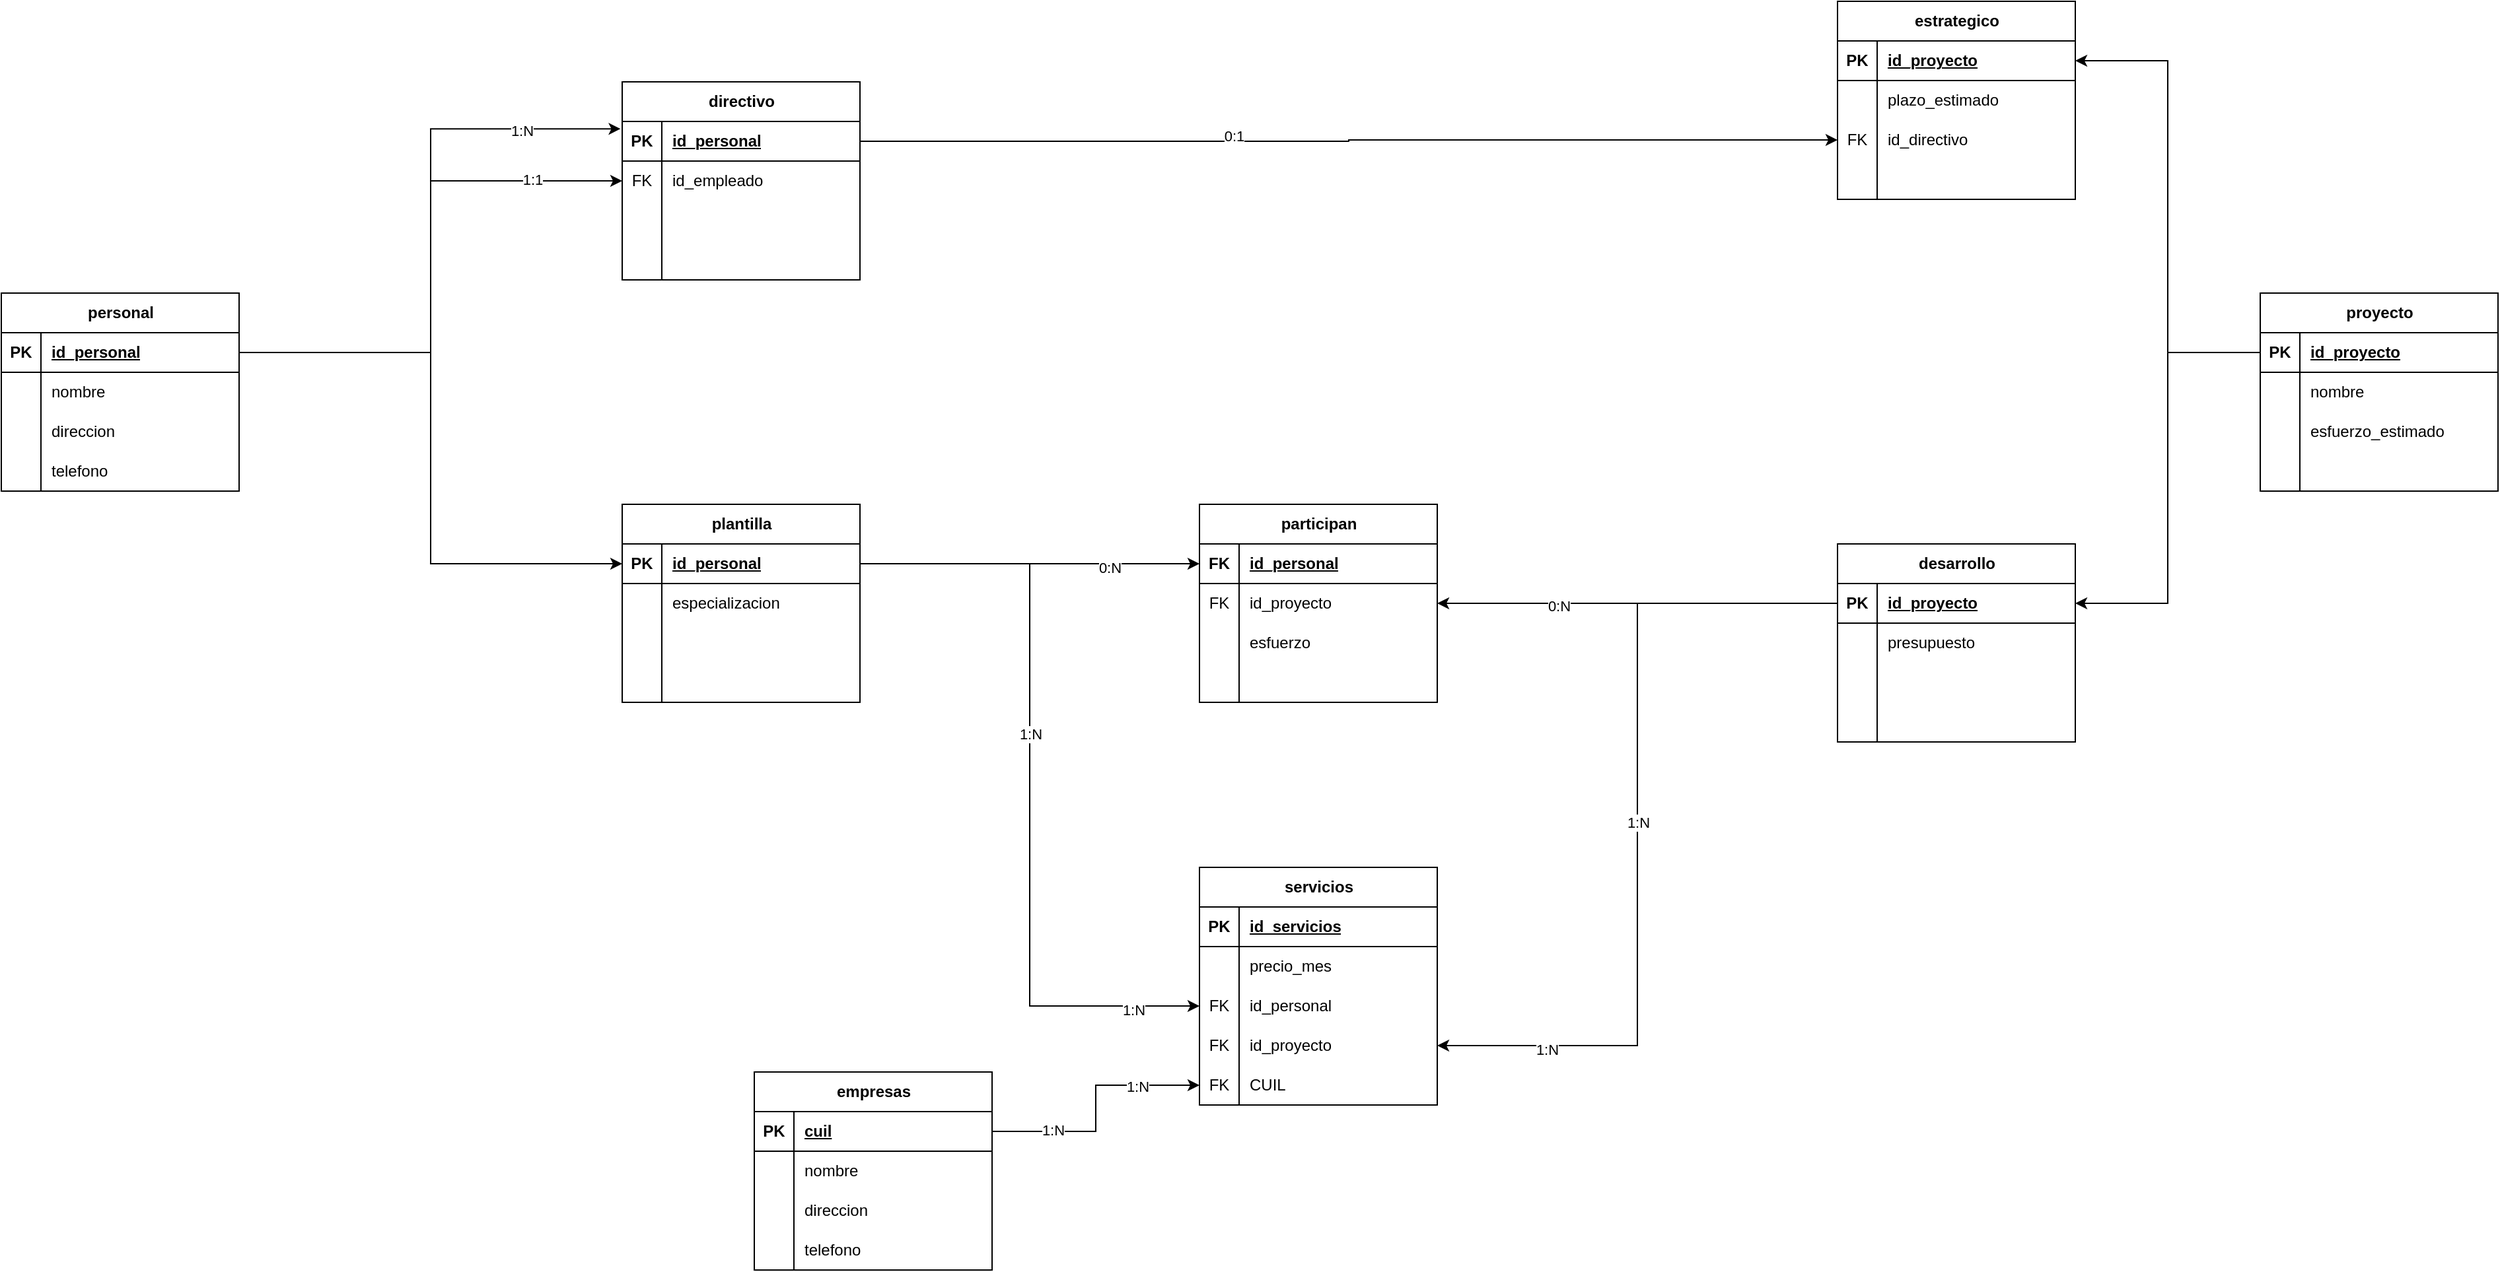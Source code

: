 <mxfile version="28.0.3">
  <diagram name="Página-1" id="dnLu_Z3340u0upnJNtx3">
    <mxGraphModel dx="2180" dy="1183" grid="1" gridSize="10" guides="1" tooltips="1" connect="1" arrows="1" fold="1" page="1" pageScale="1" pageWidth="827" pageHeight="1169" math="0" shadow="0">
      <root>
        <mxCell id="0" />
        <mxCell id="1" parent="0" />
        <mxCell id="lnX0swjhNbPj1moEzFna-1" value="personal" style="shape=table;startSize=30;container=1;collapsible=1;childLayout=tableLayout;fixedRows=1;rowLines=0;fontStyle=1;align=center;resizeLast=1;html=1;" parent="1" vertex="1">
          <mxGeometry x="70" y="271" width="180" height="150" as="geometry" />
        </mxCell>
        <mxCell id="lnX0swjhNbPj1moEzFna-2" value="" style="shape=tableRow;horizontal=0;startSize=0;swimlaneHead=0;swimlaneBody=0;fillColor=none;collapsible=0;dropTarget=0;points=[[0,0.5],[1,0.5]];portConstraint=eastwest;top=0;left=0;right=0;bottom=1;" parent="lnX0swjhNbPj1moEzFna-1" vertex="1">
          <mxGeometry y="30" width="180" height="30" as="geometry" />
        </mxCell>
        <mxCell id="lnX0swjhNbPj1moEzFna-3" value="PK" style="shape=partialRectangle;connectable=0;fillColor=none;top=0;left=0;bottom=0;right=0;fontStyle=1;overflow=hidden;whiteSpace=wrap;html=1;" parent="lnX0swjhNbPj1moEzFna-2" vertex="1">
          <mxGeometry width="30" height="30" as="geometry">
            <mxRectangle width="30" height="30" as="alternateBounds" />
          </mxGeometry>
        </mxCell>
        <mxCell id="lnX0swjhNbPj1moEzFna-4" value="id_personal" style="shape=partialRectangle;connectable=0;fillColor=none;top=0;left=0;bottom=0;right=0;align=left;spacingLeft=6;fontStyle=5;overflow=hidden;whiteSpace=wrap;html=1;" parent="lnX0swjhNbPj1moEzFna-2" vertex="1">
          <mxGeometry x="30" width="150" height="30" as="geometry">
            <mxRectangle width="150" height="30" as="alternateBounds" />
          </mxGeometry>
        </mxCell>
        <mxCell id="lnX0swjhNbPj1moEzFna-5" value="" style="shape=tableRow;horizontal=0;startSize=0;swimlaneHead=0;swimlaneBody=0;fillColor=none;collapsible=0;dropTarget=0;points=[[0,0.5],[1,0.5]];portConstraint=eastwest;top=0;left=0;right=0;bottom=0;" parent="lnX0swjhNbPj1moEzFna-1" vertex="1">
          <mxGeometry y="60" width="180" height="30" as="geometry" />
        </mxCell>
        <mxCell id="lnX0swjhNbPj1moEzFna-6" value="" style="shape=partialRectangle;connectable=0;fillColor=none;top=0;left=0;bottom=0;right=0;editable=1;overflow=hidden;whiteSpace=wrap;html=1;" parent="lnX0swjhNbPj1moEzFna-5" vertex="1">
          <mxGeometry width="30" height="30" as="geometry">
            <mxRectangle width="30" height="30" as="alternateBounds" />
          </mxGeometry>
        </mxCell>
        <mxCell id="lnX0swjhNbPj1moEzFna-7" value="nombre" style="shape=partialRectangle;connectable=0;fillColor=none;top=0;left=0;bottom=0;right=0;align=left;spacingLeft=6;overflow=hidden;whiteSpace=wrap;html=1;" parent="lnX0swjhNbPj1moEzFna-5" vertex="1">
          <mxGeometry x="30" width="150" height="30" as="geometry">
            <mxRectangle width="150" height="30" as="alternateBounds" />
          </mxGeometry>
        </mxCell>
        <mxCell id="lnX0swjhNbPj1moEzFna-8" value="" style="shape=tableRow;horizontal=0;startSize=0;swimlaneHead=0;swimlaneBody=0;fillColor=none;collapsible=0;dropTarget=0;points=[[0,0.5],[1,0.5]];portConstraint=eastwest;top=0;left=0;right=0;bottom=0;" parent="lnX0swjhNbPj1moEzFna-1" vertex="1">
          <mxGeometry y="90" width="180" height="30" as="geometry" />
        </mxCell>
        <mxCell id="lnX0swjhNbPj1moEzFna-9" value="" style="shape=partialRectangle;connectable=0;fillColor=none;top=0;left=0;bottom=0;right=0;editable=1;overflow=hidden;whiteSpace=wrap;html=1;" parent="lnX0swjhNbPj1moEzFna-8" vertex="1">
          <mxGeometry width="30" height="30" as="geometry">
            <mxRectangle width="30" height="30" as="alternateBounds" />
          </mxGeometry>
        </mxCell>
        <mxCell id="lnX0swjhNbPj1moEzFna-10" value="direccion" style="shape=partialRectangle;connectable=0;fillColor=none;top=0;left=0;bottom=0;right=0;align=left;spacingLeft=6;overflow=hidden;whiteSpace=wrap;html=1;" parent="lnX0swjhNbPj1moEzFna-8" vertex="1">
          <mxGeometry x="30" width="150" height="30" as="geometry">
            <mxRectangle width="150" height="30" as="alternateBounds" />
          </mxGeometry>
        </mxCell>
        <mxCell id="lnX0swjhNbPj1moEzFna-11" value="" style="shape=tableRow;horizontal=0;startSize=0;swimlaneHead=0;swimlaneBody=0;fillColor=none;collapsible=0;dropTarget=0;points=[[0,0.5],[1,0.5]];portConstraint=eastwest;top=0;left=0;right=0;bottom=0;" parent="lnX0swjhNbPj1moEzFna-1" vertex="1">
          <mxGeometry y="120" width="180" height="30" as="geometry" />
        </mxCell>
        <mxCell id="lnX0swjhNbPj1moEzFna-12" value="" style="shape=partialRectangle;connectable=0;fillColor=none;top=0;left=0;bottom=0;right=0;editable=1;overflow=hidden;whiteSpace=wrap;html=1;" parent="lnX0swjhNbPj1moEzFna-11" vertex="1">
          <mxGeometry width="30" height="30" as="geometry">
            <mxRectangle width="30" height="30" as="alternateBounds" />
          </mxGeometry>
        </mxCell>
        <mxCell id="lnX0swjhNbPj1moEzFna-13" value="telefono" style="shape=partialRectangle;connectable=0;fillColor=none;top=0;left=0;bottom=0;right=0;align=left;spacingLeft=6;overflow=hidden;whiteSpace=wrap;html=1;" parent="lnX0swjhNbPj1moEzFna-11" vertex="1">
          <mxGeometry x="30" width="150" height="30" as="geometry">
            <mxRectangle width="150" height="30" as="alternateBounds" />
          </mxGeometry>
        </mxCell>
        <mxCell id="lnX0swjhNbPj1moEzFna-14" value="directivo" style="shape=table;startSize=30;container=1;collapsible=1;childLayout=tableLayout;fixedRows=1;rowLines=0;fontStyle=1;align=center;resizeLast=1;html=1;" parent="1" vertex="1">
          <mxGeometry x="540" y="111" width="180" height="150" as="geometry" />
        </mxCell>
        <mxCell id="lnX0swjhNbPj1moEzFna-15" value="" style="shape=tableRow;horizontal=0;startSize=0;swimlaneHead=0;swimlaneBody=0;fillColor=none;collapsible=0;dropTarget=0;points=[[0,0.5],[1,0.5]];portConstraint=eastwest;top=0;left=0;right=0;bottom=1;" parent="lnX0swjhNbPj1moEzFna-14" vertex="1">
          <mxGeometry y="30" width="180" height="30" as="geometry" />
        </mxCell>
        <mxCell id="lnX0swjhNbPj1moEzFna-16" value="PK" style="shape=partialRectangle;connectable=0;fillColor=none;top=0;left=0;bottom=0;right=0;fontStyle=1;overflow=hidden;whiteSpace=wrap;html=1;" parent="lnX0swjhNbPj1moEzFna-15" vertex="1">
          <mxGeometry width="30" height="30" as="geometry">
            <mxRectangle width="30" height="30" as="alternateBounds" />
          </mxGeometry>
        </mxCell>
        <mxCell id="lnX0swjhNbPj1moEzFna-17" value="id_personal" style="shape=partialRectangle;connectable=0;fillColor=none;top=0;left=0;bottom=0;right=0;align=left;spacingLeft=6;fontStyle=5;overflow=hidden;whiteSpace=wrap;html=1;" parent="lnX0swjhNbPj1moEzFna-15" vertex="1">
          <mxGeometry x="30" width="150" height="30" as="geometry">
            <mxRectangle width="150" height="30" as="alternateBounds" />
          </mxGeometry>
        </mxCell>
        <mxCell id="lnX0swjhNbPj1moEzFna-18" value="" style="shape=tableRow;horizontal=0;startSize=0;swimlaneHead=0;swimlaneBody=0;fillColor=none;collapsible=0;dropTarget=0;points=[[0,0.5],[1,0.5]];portConstraint=eastwest;top=0;left=0;right=0;bottom=0;" parent="lnX0swjhNbPj1moEzFna-14" vertex="1">
          <mxGeometry y="60" width="180" height="30" as="geometry" />
        </mxCell>
        <mxCell id="lnX0swjhNbPj1moEzFna-19" value="FK" style="shape=partialRectangle;connectable=0;fillColor=none;top=0;left=0;bottom=0;right=0;editable=1;overflow=hidden;whiteSpace=wrap;html=1;" parent="lnX0swjhNbPj1moEzFna-18" vertex="1">
          <mxGeometry width="30" height="30" as="geometry">
            <mxRectangle width="30" height="30" as="alternateBounds" />
          </mxGeometry>
        </mxCell>
        <mxCell id="lnX0swjhNbPj1moEzFna-20" value="id_empleado" style="shape=partialRectangle;connectable=0;fillColor=none;top=0;left=0;bottom=0;right=0;align=left;spacingLeft=6;overflow=hidden;whiteSpace=wrap;html=1;" parent="lnX0swjhNbPj1moEzFna-18" vertex="1">
          <mxGeometry x="30" width="150" height="30" as="geometry">
            <mxRectangle width="150" height="30" as="alternateBounds" />
          </mxGeometry>
        </mxCell>
        <mxCell id="lnX0swjhNbPj1moEzFna-21" value="" style="shape=tableRow;horizontal=0;startSize=0;swimlaneHead=0;swimlaneBody=0;fillColor=none;collapsible=0;dropTarget=0;points=[[0,0.5],[1,0.5]];portConstraint=eastwest;top=0;left=0;right=0;bottom=0;" parent="lnX0swjhNbPj1moEzFna-14" vertex="1">
          <mxGeometry y="90" width="180" height="30" as="geometry" />
        </mxCell>
        <mxCell id="lnX0swjhNbPj1moEzFna-22" value="" style="shape=partialRectangle;connectable=0;fillColor=none;top=0;left=0;bottom=0;right=0;editable=1;overflow=hidden;whiteSpace=wrap;html=1;" parent="lnX0swjhNbPj1moEzFna-21" vertex="1">
          <mxGeometry width="30" height="30" as="geometry">
            <mxRectangle width="30" height="30" as="alternateBounds" />
          </mxGeometry>
        </mxCell>
        <mxCell id="lnX0swjhNbPj1moEzFna-23" value="" style="shape=partialRectangle;connectable=0;fillColor=none;top=0;left=0;bottom=0;right=0;align=left;spacingLeft=6;overflow=hidden;whiteSpace=wrap;html=1;" parent="lnX0swjhNbPj1moEzFna-21" vertex="1">
          <mxGeometry x="30" width="150" height="30" as="geometry">
            <mxRectangle width="150" height="30" as="alternateBounds" />
          </mxGeometry>
        </mxCell>
        <mxCell id="lnX0swjhNbPj1moEzFna-24" value="" style="shape=tableRow;horizontal=0;startSize=0;swimlaneHead=0;swimlaneBody=0;fillColor=none;collapsible=0;dropTarget=0;points=[[0,0.5],[1,0.5]];portConstraint=eastwest;top=0;left=0;right=0;bottom=0;" parent="lnX0swjhNbPj1moEzFna-14" vertex="1">
          <mxGeometry y="120" width="180" height="30" as="geometry" />
        </mxCell>
        <mxCell id="lnX0swjhNbPj1moEzFna-25" value="" style="shape=partialRectangle;connectable=0;fillColor=none;top=0;left=0;bottom=0;right=0;editable=1;overflow=hidden;whiteSpace=wrap;html=1;" parent="lnX0swjhNbPj1moEzFna-24" vertex="1">
          <mxGeometry width="30" height="30" as="geometry">
            <mxRectangle width="30" height="30" as="alternateBounds" />
          </mxGeometry>
        </mxCell>
        <mxCell id="lnX0swjhNbPj1moEzFna-26" value="" style="shape=partialRectangle;connectable=0;fillColor=none;top=0;left=0;bottom=0;right=0;align=left;spacingLeft=6;overflow=hidden;whiteSpace=wrap;html=1;" parent="lnX0swjhNbPj1moEzFna-24" vertex="1">
          <mxGeometry x="30" width="150" height="30" as="geometry">
            <mxRectangle width="150" height="30" as="alternateBounds" />
          </mxGeometry>
        </mxCell>
        <mxCell id="lnX0swjhNbPj1moEzFna-27" value="plantilla" style="shape=table;startSize=30;container=1;collapsible=1;childLayout=tableLayout;fixedRows=1;rowLines=0;fontStyle=1;align=center;resizeLast=1;html=1;" parent="1" vertex="1">
          <mxGeometry x="540" y="431" width="180" height="150" as="geometry" />
        </mxCell>
        <mxCell id="lnX0swjhNbPj1moEzFna-28" value="" style="shape=tableRow;horizontal=0;startSize=0;swimlaneHead=0;swimlaneBody=0;fillColor=none;collapsible=0;dropTarget=0;points=[[0,0.5],[1,0.5]];portConstraint=eastwest;top=0;left=0;right=0;bottom=1;" parent="lnX0swjhNbPj1moEzFna-27" vertex="1">
          <mxGeometry y="30" width="180" height="30" as="geometry" />
        </mxCell>
        <mxCell id="lnX0swjhNbPj1moEzFna-29" value="PK" style="shape=partialRectangle;connectable=0;fillColor=none;top=0;left=0;bottom=0;right=0;fontStyle=1;overflow=hidden;whiteSpace=wrap;html=1;" parent="lnX0swjhNbPj1moEzFna-28" vertex="1">
          <mxGeometry width="30" height="30" as="geometry">
            <mxRectangle width="30" height="30" as="alternateBounds" />
          </mxGeometry>
        </mxCell>
        <mxCell id="lnX0swjhNbPj1moEzFna-30" value="id_personal" style="shape=partialRectangle;connectable=0;fillColor=none;top=0;left=0;bottom=0;right=0;align=left;spacingLeft=6;fontStyle=5;overflow=hidden;whiteSpace=wrap;html=1;" parent="lnX0swjhNbPj1moEzFna-28" vertex="1">
          <mxGeometry x="30" width="150" height="30" as="geometry">
            <mxRectangle width="150" height="30" as="alternateBounds" />
          </mxGeometry>
        </mxCell>
        <mxCell id="lnX0swjhNbPj1moEzFna-31" value="" style="shape=tableRow;horizontal=0;startSize=0;swimlaneHead=0;swimlaneBody=0;fillColor=none;collapsible=0;dropTarget=0;points=[[0,0.5],[1,0.5]];portConstraint=eastwest;top=0;left=0;right=0;bottom=0;" parent="lnX0swjhNbPj1moEzFna-27" vertex="1">
          <mxGeometry y="60" width="180" height="30" as="geometry" />
        </mxCell>
        <mxCell id="lnX0swjhNbPj1moEzFna-32" value="" style="shape=partialRectangle;connectable=0;fillColor=none;top=0;left=0;bottom=0;right=0;editable=1;overflow=hidden;whiteSpace=wrap;html=1;" parent="lnX0swjhNbPj1moEzFna-31" vertex="1">
          <mxGeometry width="30" height="30" as="geometry">
            <mxRectangle width="30" height="30" as="alternateBounds" />
          </mxGeometry>
        </mxCell>
        <mxCell id="lnX0swjhNbPj1moEzFna-33" value="especializacion" style="shape=partialRectangle;connectable=0;fillColor=none;top=0;left=0;bottom=0;right=0;align=left;spacingLeft=6;overflow=hidden;whiteSpace=wrap;html=1;" parent="lnX0swjhNbPj1moEzFna-31" vertex="1">
          <mxGeometry x="30" width="150" height="30" as="geometry">
            <mxRectangle width="150" height="30" as="alternateBounds" />
          </mxGeometry>
        </mxCell>
        <mxCell id="lnX0swjhNbPj1moEzFna-34" value="" style="shape=tableRow;horizontal=0;startSize=0;swimlaneHead=0;swimlaneBody=0;fillColor=none;collapsible=0;dropTarget=0;points=[[0,0.5],[1,0.5]];portConstraint=eastwest;top=0;left=0;right=0;bottom=0;" parent="lnX0swjhNbPj1moEzFna-27" vertex="1">
          <mxGeometry y="90" width="180" height="30" as="geometry" />
        </mxCell>
        <mxCell id="lnX0swjhNbPj1moEzFna-35" value="" style="shape=partialRectangle;connectable=0;fillColor=none;top=0;left=0;bottom=0;right=0;editable=1;overflow=hidden;whiteSpace=wrap;html=1;" parent="lnX0swjhNbPj1moEzFna-34" vertex="1">
          <mxGeometry width="30" height="30" as="geometry">
            <mxRectangle width="30" height="30" as="alternateBounds" />
          </mxGeometry>
        </mxCell>
        <mxCell id="lnX0swjhNbPj1moEzFna-36" value="" style="shape=partialRectangle;connectable=0;fillColor=none;top=0;left=0;bottom=0;right=0;align=left;spacingLeft=6;overflow=hidden;whiteSpace=wrap;html=1;" parent="lnX0swjhNbPj1moEzFna-34" vertex="1">
          <mxGeometry x="30" width="150" height="30" as="geometry">
            <mxRectangle width="150" height="30" as="alternateBounds" />
          </mxGeometry>
        </mxCell>
        <mxCell id="lnX0swjhNbPj1moEzFna-37" value="" style="shape=tableRow;horizontal=0;startSize=0;swimlaneHead=0;swimlaneBody=0;fillColor=none;collapsible=0;dropTarget=0;points=[[0,0.5],[1,0.5]];portConstraint=eastwest;top=0;left=0;right=0;bottom=0;" parent="lnX0swjhNbPj1moEzFna-27" vertex="1">
          <mxGeometry y="120" width="180" height="30" as="geometry" />
        </mxCell>
        <mxCell id="lnX0swjhNbPj1moEzFna-38" value="" style="shape=partialRectangle;connectable=0;fillColor=none;top=0;left=0;bottom=0;right=0;editable=1;overflow=hidden;whiteSpace=wrap;html=1;" parent="lnX0swjhNbPj1moEzFna-37" vertex="1">
          <mxGeometry width="30" height="30" as="geometry">
            <mxRectangle width="30" height="30" as="alternateBounds" />
          </mxGeometry>
        </mxCell>
        <mxCell id="lnX0swjhNbPj1moEzFna-39" value="" style="shape=partialRectangle;connectable=0;fillColor=none;top=0;left=0;bottom=0;right=0;align=left;spacingLeft=6;overflow=hidden;whiteSpace=wrap;html=1;" parent="lnX0swjhNbPj1moEzFna-37" vertex="1">
          <mxGeometry x="30" width="150" height="30" as="geometry">
            <mxRectangle width="150" height="30" as="alternateBounds" />
          </mxGeometry>
        </mxCell>
        <mxCell id="lnX0swjhNbPj1moEzFna-40" style="edgeStyle=orthogonalEdgeStyle;rounded=0;orthogonalLoop=1;jettySize=auto;html=1;entryX=-0.007;entryY=0.186;entryDx=0;entryDy=0;entryPerimeter=0;" parent="1" source="lnX0swjhNbPj1moEzFna-2" target="lnX0swjhNbPj1moEzFna-15" edge="1">
          <mxGeometry relative="1" as="geometry" />
        </mxCell>
        <mxCell id="lnX0swjhNbPj1moEzFna-41" value="1:N" style="edgeLabel;html=1;align=center;verticalAlign=middle;resizable=0;points=[];" parent="lnX0swjhNbPj1moEzFna-40" vertex="1" connectable="0">
          <mxGeometry x="0.668" y="-1" relative="1" as="geometry">
            <mxPoint x="1" as="offset" />
          </mxGeometry>
        </mxCell>
        <mxCell id="lnX0swjhNbPj1moEzFna-42" style="edgeStyle=orthogonalEdgeStyle;rounded=0;orthogonalLoop=1;jettySize=auto;html=1;entryX=0;entryY=0.5;entryDx=0;entryDy=0;" parent="1" source="lnX0swjhNbPj1moEzFna-2" target="lnX0swjhNbPj1moEzFna-18" edge="1">
          <mxGeometry relative="1" as="geometry" />
        </mxCell>
        <mxCell id="lnX0swjhNbPj1moEzFna-43" value="1:1" style="edgeLabel;html=1;align=center;verticalAlign=middle;resizable=0;points=[];" parent="lnX0swjhNbPj1moEzFna-42" vertex="1" connectable="0">
          <mxGeometry x="0.673" y="1" relative="1" as="geometry">
            <mxPoint as="offset" />
          </mxGeometry>
        </mxCell>
        <mxCell id="lnX0swjhNbPj1moEzFna-44" style="edgeStyle=orthogonalEdgeStyle;rounded=0;orthogonalLoop=1;jettySize=auto;html=1;entryX=0;entryY=0.5;entryDx=0;entryDy=0;" parent="1" source="lnX0swjhNbPj1moEzFna-2" target="lnX0swjhNbPj1moEzFna-28" edge="1">
          <mxGeometry relative="1" as="geometry" />
        </mxCell>
        <mxCell id="lnX0swjhNbPj1moEzFna-45" value="proyecto" style="shape=table;startSize=30;container=1;collapsible=1;childLayout=tableLayout;fixedRows=1;rowLines=0;fontStyle=1;align=center;resizeLast=1;html=1;" parent="1" vertex="1">
          <mxGeometry x="1780" y="271" width="180" height="150" as="geometry" />
        </mxCell>
        <mxCell id="lnX0swjhNbPj1moEzFna-46" value="" style="shape=tableRow;horizontal=0;startSize=0;swimlaneHead=0;swimlaneBody=0;fillColor=none;collapsible=0;dropTarget=0;points=[[0,0.5],[1,0.5]];portConstraint=eastwest;top=0;left=0;right=0;bottom=1;" parent="lnX0swjhNbPj1moEzFna-45" vertex="1">
          <mxGeometry y="30" width="180" height="30" as="geometry" />
        </mxCell>
        <mxCell id="lnX0swjhNbPj1moEzFna-47" value="PK" style="shape=partialRectangle;connectable=0;fillColor=none;top=0;left=0;bottom=0;right=0;fontStyle=1;overflow=hidden;whiteSpace=wrap;html=1;" parent="lnX0swjhNbPj1moEzFna-46" vertex="1">
          <mxGeometry width="30" height="30" as="geometry">
            <mxRectangle width="30" height="30" as="alternateBounds" />
          </mxGeometry>
        </mxCell>
        <mxCell id="lnX0swjhNbPj1moEzFna-48" value="id_proyecto" style="shape=partialRectangle;connectable=0;fillColor=none;top=0;left=0;bottom=0;right=0;align=left;spacingLeft=6;fontStyle=5;overflow=hidden;whiteSpace=wrap;html=1;" parent="lnX0swjhNbPj1moEzFna-46" vertex="1">
          <mxGeometry x="30" width="150" height="30" as="geometry">
            <mxRectangle width="150" height="30" as="alternateBounds" />
          </mxGeometry>
        </mxCell>
        <mxCell id="lnX0swjhNbPj1moEzFna-49" value="" style="shape=tableRow;horizontal=0;startSize=0;swimlaneHead=0;swimlaneBody=0;fillColor=none;collapsible=0;dropTarget=0;points=[[0,0.5],[1,0.5]];portConstraint=eastwest;top=0;left=0;right=0;bottom=0;" parent="lnX0swjhNbPj1moEzFna-45" vertex="1">
          <mxGeometry y="60" width="180" height="30" as="geometry" />
        </mxCell>
        <mxCell id="lnX0swjhNbPj1moEzFna-50" value="" style="shape=partialRectangle;connectable=0;fillColor=none;top=0;left=0;bottom=0;right=0;editable=1;overflow=hidden;whiteSpace=wrap;html=1;" parent="lnX0swjhNbPj1moEzFna-49" vertex="1">
          <mxGeometry width="30" height="30" as="geometry">
            <mxRectangle width="30" height="30" as="alternateBounds" />
          </mxGeometry>
        </mxCell>
        <mxCell id="lnX0swjhNbPj1moEzFna-51" value="nombre" style="shape=partialRectangle;connectable=0;fillColor=none;top=0;left=0;bottom=0;right=0;align=left;spacingLeft=6;overflow=hidden;whiteSpace=wrap;html=1;" parent="lnX0swjhNbPj1moEzFna-49" vertex="1">
          <mxGeometry x="30" width="150" height="30" as="geometry">
            <mxRectangle width="150" height="30" as="alternateBounds" />
          </mxGeometry>
        </mxCell>
        <mxCell id="lnX0swjhNbPj1moEzFna-52" value="" style="shape=tableRow;horizontal=0;startSize=0;swimlaneHead=0;swimlaneBody=0;fillColor=none;collapsible=0;dropTarget=0;points=[[0,0.5],[1,0.5]];portConstraint=eastwest;top=0;left=0;right=0;bottom=0;" parent="lnX0swjhNbPj1moEzFna-45" vertex="1">
          <mxGeometry y="90" width="180" height="30" as="geometry" />
        </mxCell>
        <mxCell id="lnX0swjhNbPj1moEzFna-53" value="" style="shape=partialRectangle;connectable=0;fillColor=none;top=0;left=0;bottom=0;right=0;editable=1;overflow=hidden;whiteSpace=wrap;html=1;" parent="lnX0swjhNbPj1moEzFna-52" vertex="1">
          <mxGeometry width="30" height="30" as="geometry">
            <mxRectangle width="30" height="30" as="alternateBounds" />
          </mxGeometry>
        </mxCell>
        <mxCell id="lnX0swjhNbPj1moEzFna-54" value="esfuerzo_estimado" style="shape=partialRectangle;connectable=0;fillColor=none;top=0;left=0;bottom=0;right=0;align=left;spacingLeft=6;overflow=hidden;whiteSpace=wrap;html=1;" parent="lnX0swjhNbPj1moEzFna-52" vertex="1">
          <mxGeometry x="30" width="150" height="30" as="geometry">
            <mxRectangle width="150" height="30" as="alternateBounds" />
          </mxGeometry>
        </mxCell>
        <mxCell id="lnX0swjhNbPj1moEzFna-55" value="" style="shape=tableRow;horizontal=0;startSize=0;swimlaneHead=0;swimlaneBody=0;fillColor=none;collapsible=0;dropTarget=0;points=[[0,0.5],[1,0.5]];portConstraint=eastwest;top=0;left=0;right=0;bottom=0;" parent="lnX0swjhNbPj1moEzFna-45" vertex="1">
          <mxGeometry y="120" width="180" height="30" as="geometry" />
        </mxCell>
        <mxCell id="lnX0swjhNbPj1moEzFna-56" value="" style="shape=partialRectangle;connectable=0;fillColor=none;top=0;left=0;bottom=0;right=0;editable=1;overflow=hidden;whiteSpace=wrap;html=1;" parent="lnX0swjhNbPj1moEzFna-55" vertex="1">
          <mxGeometry width="30" height="30" as="geometry">
            <mxRectangle width="30" height="30" as="alternateBounds" />
          </mxGeometry>
        </mxCell>
        <mxCell id="lnX0swjhNbPj1moEzFna-57" value="" style="shape=partialRectangle;connectable=0;fillColor=none;top=0;left=0;bottom=0;right=0;align=left;spacingLeft=6;overflow=hidden;whiteSpace=wrap;html=1;" parent="lnX0swjhNbPj1moEzFna-55" vertex="1">
          <mxGeometry x="30" width="150" height="30" as="geometry">
            <mxRectangle width="150" height="30" as="alternateBounds" />
          </mxGeometry>
        </mxCell>
        <mxCell id="lnX0swjhNbPj1moEzFna-58" value="desarrollo" style="shape=table;startSize=30;container=1;collapsible=1;childLayout=tableLayout;fixedRows=1;rowLines=0;fontStyle=1;align=center;resizeLast=1;html=1;" parent="1" vertex="1">
          <mxGeometry x="1460" y="461" width="180" height="150" as="geometry" />
        </mxCell>
        <mxCell id="lnX0swjhNbPj1moEzFna-59" value="" style="shape=tableRow;horizontal=0;startSize=0;swimlaneHead=0;swimlaneBody=0;fillColor=none;collapsible=0;dropTarget=0;points=[[0,0.5],[1,0.5]];portConstraint=eastwest;top=0;left=0;right=0;bottom=1;" parent="lnX0swjhNbPj1moEzFna-58" vertex="1">
          <mxGeometry y="30" width="180" height="30" as="geometry" />
        </mxCell>
        <mxCell id="lnX0swjhNbPj1moEzFna-60" value="PK" style="shape=partialRectangle;connectable=0;fillColor=none;top=0;left=0;bottom=0;right=0;fontStyle=1;overflow=hidden;whiteSpace=wrap;html=1;" parent="lnX0swjhNbPj1moEzFna-59" vertex="1">
          <mxGeometry width="30" height="30" as="geometry">
            <mxRectangle width="30" height="30" as="alternateBounds" />
          </mxGeometry>
        </mxCell>
        <mxCell id="lnX0swjhNbPj1moEzFna-61" value="id_proyecto" style="shape=partialRectangle;connectable=0;fillColor=none;top=0;left=0;bottom=0;right=0;align=left;spacingLeft=6;fontStyle=5;overflow=hidden;whiteSpace=wrap;html=1;" parent="lnX0swjhNbPj1moEzFna-59" vertex="1">
          <mxGeometry x="30" width="150" height="30" as="geometry">
            <mxRectangle width="150" height="30" as="alternateBounds" />
          </mxGeometry>
        </mxCell>
        <mxCell id="lnX0swjhNbPj1moEzFna-62" value="" style="shape=tableRow;horizontal=0;startSize=0;swimlaneHead=0;swimlaneBody=0;fillColor=none;collapsible=0;dropTarget=0;points=[[0,0.5],[1,0.5]];portConstraint=eastwest;top=0;left=0;right=0;bottom=0;" parent="lnX0swjhNbPj1moEzFna-58" vertex="1">
          <mxGeometry y="60" width="180" height="30" as="geometry" />
        </mxCell>
        <mxCell id="lnX0swjhNbPj1moEzFna-63" value="" style="shape=partialRectangle;connectable=0;fillColor=none;top=0;left=0;bottom=0;right=0;editable=1;overflow=hidden;whiteSpace=wrap;html=1;" parent="lnX0swjhNbPj1moEzFna-62" vertex="1">
          <mxGeometry width="30" height="30" as="geometry">
            <mxRectangle width="30" height="30" as="alternateBounds" />
          </mxGeometry>
        </mxCell>
        <mxCell id="lnX0swjhNbPj1moEzFna-64" value="presupuesto" style="shape=partialRectangle;connectable=0;fillColor=none;top=0;left=0;bottom=0;right=0;align=left;spacingLeft=6;overflow=hidden;whiteSpace=wrap;html=1;" parent="lnX0swjhNbPj1moEzFna-62" vertex="1">
          <mxGeometry x="30" width="150" height="30" as="geometry">
            <mxRectangle width="150" height="30" as="alternateBounds" />
          </mxGeometry>
        </mxCell>
        <mxCell id="lnX0swjhNbPj1moEzFna-65" value="" style="shape=tableRow;horizontal=0;startSize=0;swimlaneHead=0;swimlaneBody=0;fillColor=none;collapsible=0;dropTarget=0;points=[[0,0.5],[1,0.5]];portConstraint=eastwest;top=0;left=0;right=0;bottom=0;" parent="lnX0swjhNbPj1moEzFna-58" vertex="1">
          <mxGeometry y="90" width="180" height="30" as="geometry" />
        </mxCell>
        <mxCell id="lnX0swjhNbPj1moEzFna-66" value="" style="shape=partialRectangle;connectable=0;fillColor=none;top=0;left=0;bottom=0;right=0;editable=1;overflow=hidden;whiteSpace=wrap;html=1;" parent="lnX0swjhNbPj1moEzFna-65" vertex="1">
          <mxGeometry width="30" height="30" as="geometry">
            <mxRectangle width="30" height="30" as="alternateBounds" />
          </mxGeometry>
        </mxCell>
        <mxCell id="lnX0swjhNbPj1moEzFna-67" value="" style="shape=partialRectangle;connectable=0;fillColor=none;top=0;left=0;bottom=0;right=0;align=left;spacingLeft=6;overflow=hidden;whiteSpace=wrap;html=1;" parent="lnX0swjhNbPj1moEzFna-65" vertex="1">
          <mxGeometry x="30" width="150" height="30" as="geometry">
            <mxRectangle width="150" height="30" as="alternateBounds" />
          </mxGeometry>
        </mxCell>
        <mxCell id="lnX0swjhNbPj1moEzFna-68" value="" style="shape=tableRow;horizontal=0;startSize=0;swimlaneHead=0;swimlaneBody=0;fillColor=none;collapsible=0;dropTarget=0;points=[[0,0.5],[1,0.5]];portConstraint=eastwest;top=0;left=0;right=0;bottom=0;" parent="lnX0swjhNbPj1moEzFna-58" vertex="1">
          <mxGeometry y="120" width="180" height="30" as="geometry" />
        </mxCell>
        <mxCell id="lnX0swjhNbPj1moEzFna-69" value="" style="shape=partialRectangle;connectable=0;fillColor=none;top=0;left=0;bottom=0;right=0;editable=1;overflow=hidden;whiteSpace=wrap;html=1;" parent="lnX0swjhNbPj1moEzFna-68" vertex="1">
          <mxGeometry width="30" height="30" as="geometry">
            <mxRectangle width="30" height="30" as="alternateBounds" />
          </mxGeometry>
        </mxCell>
        <mxCell id="lnX0swjhNbPj1moEzFna-70" value="" style="shape=partialRectangle;connectable=0;fillColor=none;top=0;left=0;bottom=0;right=0;align=left;spacingLeft=6;overflow=hidden;whiteSpace=wrap;html=1;" parent="lnX0swjhNbPj1moEzFna-68" vertex="1">
          <mxGeometry x="30" width="150" height="30" as="geometry">
            <mxRectangle width="150" height="30" as="alternateBounds" />
          </mxGeometry>
        </mxCell>
        <mxCell id="lnX0swjhNbPj1moEzFna-71" value="estrategico" style="shape=table;startSize=30;container=1;collapsible=1;childLayout=tableLayout;fixedRows=1;rowLines=0;fontStyle=1;align=center;resizeLast=1;html=1;" parent="1" vertex="1">
          <mxGeometry x="1460" y="50" width="180" height="150" as="geometry" />
        </mxCell>
        <mxCell id="lnX0swjhNbPj1moEzFna-72" value="" style="shape=tableRow;horizontal=0;startSize=0;swimlaneHead=0;swimlaneBody=0;fillColor=none;collapsible=0;dropTarget=0;points=[[0,0.5],[1,0.5]];portConstraint=eastwest;top=0;left=0;right=0;bottom=1;" parent="lnX0swjhNbPj1moEzFna-71" vertex="1">
          <mxGeometry y="30" width="180" height="30" as="geometry" />
        </mxCell>
        <mxCell id="lnX0swjhNbPj1moEzFna-73" value="PK" style="shape=partialRectangle;connectable=0;fillColor=none;top=0;left=0;bottom=0;right=0;fontStyle=1;overflow=hidden;whiteSpace=wrap;html=1;" parent="lnX0swjhNbPj1moEzFna-72" vertex="1">
          <mxGeometry width="30" height="30" as="geometry">
            <mxRectangle width="30" height="30" as="alternateBounds" />
          </mxGeometry>
        </mxCell>
        <mxCell id="lnX0swjhNbPj1moEzFna-74" value="id_proyecto" style="shape=partialRectangle;connectable=0;fillColor=none;top=0;left=0;bottom=0;right=0;align=left;spacingLeft=6;fontStyle=5;overflow=hidden;whiteSpace=wrap;html=1;" parent="lnX0swjhNbPj1moEzFna-72" vertex="1">
          <mxGeometry x="30" width="150" height="30" as="geometry">
            <mxRectangle width="150" height="30" as="alternateBounds" />
          </mxGeometry>
        </mxCell>
        <mxCell id="lnX0swjhNbPj1moEzFna-75" value="" style="shape=tableRow;horizontal=0;startSize=0;swimlaneHead=0;swimlaneBody=0;fillColor=none;collapsible=0;dropTarget=0;points=[[0,0.5],[1,0.5]];portConstraint=eastwest;top=0;left=0;right=0;bottom=0;" parent="lnX0swjhNbPj1moEzFna-71" vertex="1">
          <mxGeometry y="60" width="180" height="30" as="geometry" />
        </mxCell>
        <mxCell id="lnX0swjhNbPj1moEzFna-76" value="" style="shape=partialRectangle;connectable=0;fillColor=none;top=0;left=0;bottom=0;right=0;editable=1;overflow=hidden;whiteSpace=wrap;html=1;" parent="lnX0swjhNbPj1moEzFna-75" vertex="1">
          <mxGeometry width="30" height="30" as="geometry">
            <mxRectangle width="30" height="30" as="alternateBounds" />
          </mxGeometry>
        </mxCell>
        <mxCell id="lnX0swjhNbPj1moEzFna-77" value="plazo_estimado" style="shape=partialRectangle;connectable=0;fillColor=none;top=0;left=0;bottom=0;right=0;align=left;spacingLeft=6;overflow=hidden;whiteSpace=wrap;html=1;" parent="lnX0swjhNbPj1moEzFna-75" vertex="1">
          <mxGeometry x="30" width="150" height="30" as="geometry">
            <mxRectangle width="150" height="30" as="alternateBounds" />
          </mxGeometry>
        </mxCell>
        <mxCell id="lnX0swjhNbPj1moEzFna-78" value="" style="shape=tableRow;horizontal=0;startSize=0;swimlaneHead=0;swimlaneBody=0;fillColor=none;collapsible=0;dropTarget=0;points=[[0,0.5],[1,0.5]];portConstraint=eastwest;top=0;left=0;right=0;bottom=0;" parent="lnX0swjhNbPj1moEzFna-71" vertex="1">
          <mxGeometry y="90" width="180" height="30" as="geometry" />
        </mxCell>
        <mxCell id="lnX0swjhNbPj1moEzFna-79" value="FK" style="shape=partialRectangle;connectable=0;fillColor=none;top=0;left=0;bottom=0;right=0;editable=1;overflow=hidden;whiteSpace=wrap;html=1;" parent="lnX0swjhNbPj1moEzFna-78" vertex="1">
          <mxGeometry width="30" height="30" as="geometry">
            <mxRectangle width="30" height="30" as="alternateBounds" />
          </mxGeometry>
        </mxCell>
        <mxCell id="lnX0swjhNbPj1moEzFna-80" value="id_directivo" style="shape=partialRectangle;connectable=0;fillColor=none;top=0;left=0;bottom=0;right=0;align=left;spacingLeft=6;overflow=hidden;whiteSpace=wrap;html=1;" parent="lnX0swjhNbPj1moEzFna-78" vertex="1">
          <mxGeometry x="30" width="150" height="30" as="geometry">
            <mxRectangle width="150" height="30" as="alternateBounds" />
          </mxGeometry>
        </mxCell>
        <mxCell id="lnX0swjhNbPj1moEzFna-81" value="" style="shape=tableRow;horizontal=0;startSize=0;swimlaneHead=0;swimlaneBody=0;fillColor=none;collapsible=0;dropTarget=0;points=[[0,0.5],[1,0.5]];portConstraint=eastwest;top=0;left=0;right=0;bottom=0;" parent="lnX0swjhNbPj1moEzFna-71" vertex="1">
          <mxGeometry y="120" width="180" height="30" as="geometry" />
        </mxCell>
        <mxCell id="lnX0swjhNbPj1moEzFna-82" value="" style="shape=partialRectangle;connectable=0;fillColor=none;top=0;left=0;bottom=0;right=0;editable=1;overflow=hidden;whiteSpace=wrap;html=1;" parent="lnX0swjhNbPj1moEzFna-81" vertex="1">
          <mxGeometry width="30" height="30" as="geometry">
            <mxRectangle width="30" height="30" as="alternateBounds" />
          </mxGeometry>
        </mxCell>
        <mxCell id="lnX0swjhNbPj1moEzFna-83" value="" style="shape=partialRectangle;connectable=0;fillColor=none;top=0;left=0;bottom=0;right=0;align=left;spacingLeft=6;overflow=hidden;whiteSpace=wrap;html=1;" parent="lnX0swjhNbPj1moEzFna-81" vertex="1">
          <mxGeometry x="30" width="150" height="30" as="geometry">
            <mxRectangle width="150" height="30" as="alternateBounds" />
          </mxGeometry>
        </mxCell>
        <mxCell id="lnX0swjhNbPj1moEzFna-84" value="participan" style="shape=table;startSize=30;container=1;collapsible=1;childLayout=tableLayout;fixedRows=1;rowLines=0;fontStyle=1;align=center;resizeLast=1;html=1;" parent="1" vertex="1">
          <mxGeometry x="977" y="431" width="180" height="150" as="geometry" />
        </mxCell>
        <mxCell id="lnX0swjhNbPj1moEzFna-85" value="" style="shape=tableRow;horizontal=0;startSize=0;swimlaneHead=0;swimlaneBody=0;fillColor=none;collapsible=0;dropTarget=0;points=[[0,0.5],[1,0.5]];portConstraint=eastwest;top=0;left=0;right=0;bottom=1;" parent="lnX0swjhNbPj1moEzFna-84" vertex="1">
          <mxGeometry y="30" width="180" height="30" as="geometry" />
        </mxCell>
        <mxCell id="lnX0swjhNbPj1moEzFna-86" value="FK" style="shape=partialRectangle;connectable=0;fillColor=none;top=0;left=0;bottom=0;right=0;fontStyle=1;overflow=hidden;whiteSpace=wrap;html=1;" parent="lnX0swjhNbPj1moEzFna-85" vertex="1">
          <mxGeometry width="30" height="30" as="geometry">
            <mxRectangle width="30" height="30" as="alternateBounds" />
          </mxGeometry>
        </mxCell>
        <mxCell id="lnX0swjhNbPj1moEzFna-87" value="id_personal" style="shape=partialRectangle;connectable=0;fillColor=none;top=0;left=0;bottom=0;right=0;align=left;spacingLeft=6;fontStyle=5;overflow=hidden;whiteSpace=wrap;html=1;" parent="lnX0swjhNbPj1moEzFna-85" vertex="1">
          <mxGeometry x="30" width="150" height="30" as="geometry">
            <mxRectangle width="150" height="30" as="alternateBounds" />
          </mxGeometry>
        </mxCell>
        <mxCell id="lnX0swjhNbPj1moEzFna-88" value="" style="shape=tableRow;horizontal=0;startSize=0;swimlaneHead=0;swimlaneBody=0;fillColor=none;collapsible=0;dropTarget=0;points=[[0,0.5],[1,0.5]];portConstraint=eastwest;top=0;left=0;right=0;bottom=0;" parent="lnX0swjhNbPj1moEzFna-84" vertex="1">
          <mxGeometry y="60" width="180" height="30" as="geometry" />
        </mxCell>
        <mxCell id="lnX0swjhNbPj1moEzFna-89" value="FK" style="shape=partialRectangle;connectable=0;fillColor=none;top=0;left=0;bottom=0;right=0;editable=1;overflow=hidden;whiteSpace=wrap;html=1;" parent="lnX0swjhNbPj1moEzFna-88" vertex="1">
          <mxGeometry width="30" height="30" as="geometry">
            <mxRectangle width="30" height="30" as="alternateBounds" />
          </mxGeometry>
        </mxCell>
        <mxCell id="lnX0swjhNbPj1moEzFna-90" value="id_proyecto" style="shape=partialRectangle;connectable=0;fillColor=none;top=0;left=0;bottom=0;right=0;align=left;spacingLeft=6;overflow=hidden;whiteSpace=wrap;html=1;" parent="lnX0swjhNbPj1moEzFna-88" vertex="1">
          <mxGeometry x="30" width="150" height="30" as="geometry">
            <mxRectangle width="150" height="30" as="alternateBounds" />
          </mxGeometry>
        </mxCell>
        <mxCell id="lnX0swjhNbPj1moEzFna-91" value="" style="shape=tableRow;horizontal=0;startSize=0;swimlaneHead=0;swimlaneBody=0;fillColor=none;collapsible=0;dropTarget=0;points=[[0,0.5],[1,0.5]];portConstraint=eastwest;top=0;left=0;right=0;bottom=0;" parent="lnX0swjhNbPj1moEzFna-84" vertex="1">
          <mxGeometry y="90" width="180" height="30" as="geometry" />
        </mxCell>
        <mxCell id="lnX0swjhNbPj1moEzFna-92" value="" style="shape=partialRectangle;connectable=0;fillColor=none;top=0;left=0;bottom=0;right=0;editable=1;overflow=hidden;whiteSpace=wrap;html=1;" parent="lnX0swjhNbPj1moEzFna-91" vertex="1">
          <mxGeometry width="30" height="30" as="geometry">
            <mxRectangle width="30" height="30" as="alternateBounds" />
          </mxGeometry>
        </mxCell>
        <mxCell id="lnX0swjhNbPj1moEzFna-93" value="esfuerzo" style="shape=partialRectangle;connectable=0;fillColor=none;top=0;left=0;bottom=0;right=0;align=left;spacingLeft=6;overflow=hidden;whiteSpace=wrap;html=1;" parent="lnX0swjhNbPj1moEzFna-91" vertex="1">
          <mxGeometry x="30" width="150" height="30" as="geometry">
            <mxRectangle width="150" height="30" as="alternateBounds" />
          </mxGeometry>
        </mxCell>
        <mxCell id="lnX0swjhNbPj1moEzFna-94" value="" style="shape=tableRow;horizontal=0;startSize=0;swimlaneHead=0;swimlaneBody=0;fillColor=none;collapsible=0;dropTarget=0;points=[[0,0.5],[1,0.5]];portConstraint=eastwest;top=0;left=0;right=0;bottom=0;" parent="lnX0swjhNbPj1moEzFna-84" vertex="1">
          <mxGeometry y="120" width="180" height="30" as="geometry" />
        </mxCell>
        <mxCell id="lnX0swjhNbPj1moEzFna-95" value="" style="shape=partialRectangle;connectable=0;fillColor=none;top=0;left=0;bottom=0;right=0;editable=1;overflow=hidden;whiteSpace=wrap;html=1;" parent="lnX0swjhNbPj1moEzFna-94" vertex="1">
          <mxGeometry width="30" height="30" as="geometry">
            <mxRectangle width="30" height="30" as="alternateBounds" />
          </mxGeometry>
        </mxCell>
        <mxCell id="lnX0swjhNbPj1moEzFna-96" value="" style="shape=partialRectangle;connectable=0;fillColor=none;top=0;left=0;bottom=0;right=0;align=left;spacingLeft=6;overflow=hidden;whiteSpace=wrap;html=1;" parent="lnX0swjhNbPj1moEzFna-94" vertex="1">
          <mxGeometry x="30" width="150" height="30" as="geometry">
            <mxRectangle width="150" height="30" as="alternateBounds" />
          </mxGeometry>
        </mxCell>
        <mxCell id="lnX0swjhNbPj1moEzFna-97" value="servicios" style="shape=table;startSize=30;container=1;collapsible=1;childLayout=tableLayout;fixedRows=1;rowLines=0;fontStyle=1;align=center;resizeLast=1;html=1;" parent="1" vertex="1">
          <mxGeometry x="977" y="706" width="180" height="180" as="geometry" />
        </mxCell>
        <mxCell id="lnX0swjhNbPj1moEzFna-98" value="" style="shape=tableRow;horizontal=0;startSize=0;swimlaneHead=0;swimlaneBody=0;fillColor=none;collapsible=0;dropTarget=0;points=[[0,0.5],[1,0.5]];portConstraint=eastwest;top=0;left=0;right=0;bottom=1;" parent="lnX0swjhNbPj1moEzFna-97" vertex="1">
          <mxGeometry y="30" width="180" height="30" as="geometry" />
        </mxCell>
        <mxCell id="lnX0swjhNbPj1moEzFna-99" value="PK" style="shape=partialRectangle;connectable=0;fillColor=none;top=0;left=0;bottom=0;right=0;fontStyle=1;overflow=hidden;whiteSpace=wrap;html=1;" parent="lnX0swjhNbPj1moEzFna-98" vertex="1">
          <mxGeometry width="30" height="30" as="geometry">
            <mxRectangle width="30" height="30" as="alternateBounds" />
          </mxGeometry>
        </mxCell>
        <mxCell id="lnX0swjhNbPj1moEzFna-100" value="id_servicios" style="shape=partialRectangle;connectable=0;fillColor=none;top=0;left=0;bottom=0;right=0;align=left;spacingLeft=6;fontStyle=5;overflow=hidden;whiteSpace=wrap;html=1;" parent="lnX0swjhNbPj1moEzFna-98" vertex="1">
          <mxGeometry x="30" width="150" height="30" as="geometry">
            <mxRectangle width="150" height="30" as="alternateBounds" />
          </mxGeometry>
        </mxCell>
        <mxCell id="lnX0swjhNbPj1moEzFna-101" value="" style="shape=tableRow;horizontal=0;startSize=0;swimlaneHead=0;swimlaneBody=0;fillColor=none;collapsible=0;dropTarget=0;points=[[0,0.5],[1,0.5]];portConstraint=eastwest;top=0;left=0;right=0;bottom=0;" parent="lnX0swjhNbPj1moEzFna-97" vertex="1">
          <mxGeometry y="60" width="180" height="30" as="geometry" />
        </mxCell>
        <mxCell id="lnX0swjhNbPj1moEzFna-102" value="" style="shape=partialRectangle;connectable=0;fillColor=none;top=0;left=0;bottom=0;right=0;editable=1;overflow=hidden;whiteSpace=wrap;html=1;" parent="lnX0swjhNbPj1moEzFna-101" vertex="1">
          <mxGeometry width="30" height="30" as="geometry">
            <mxRectangle width="30" height="30" as="alternateBounds" />
          </mxGeometry>
        </mxCell>
        <mxCell id="lnX0swjhNbPj1moEzFna-103" value="precio_mes" style="shape=partialRectangle;connectable=0;fillColor=none;top=0;left=0;bottom=0;right=0;align=left;spacingLeft=6;overflow=hidden;whiteSpace=wrap;html=1;" parent="lnX0swjhNbPj1moEzFna-101" vertex="1">
          <mxGeometry x="30" width="150" height="30" as="geometry">
            <mxRectangle width="150" height="30" as="alternateBounds" />
          </mxGeometry>
        </mxCell>
        <mxCell id="lnX0swjhNbPj1moEzFna-104" value="" style="shape=tableRow;horizontal=0;startSize=0;swimlaneHead=0;swimlaneBody=0;fillColor=none;collapsible=0;dropTarget=0;points=[[0,0.5],[1,0.5]];portConstraint=eastwest;top=0;left=0;right=0;bottom=0;" parent="lnX0swjhNbPj1moEzFna-97" vertex="1">
          <mxGeometry y="90" width="180" height="30" as="geometry" />
        </mxCell>
        <mxCell id="lnX0swjhNbPj1moEzFna-105" value="FK" style="shape=partialRectangle;connectable=0;fillColor=none;top=0;left=0;bottom=0;right=0;editable=1;overflow=hidden;whiteSpace=wrap;html=1;" parent="lnX0swjhNbPj1moEzFna-104" vertex="1">
          <mxGeometry width="30" height="30" as="geometry">
            <mxRectangle width="30" height="30" as="alternateBounds" />
          </mxGeometry>
        </mxCell>
        <mxCell id="lnX0swjhNbPj1moEzFna-106" value="id_personal" style="shape=partialRectangle;connectable=0;fillColor=none;top=0;left=0;bottom=0;right=0;align=left;spacingLeft=6;overflow=hidden;whiteSpace=wrap;html=1;" parent="lnX0swjhNbPj1moEzFna-104" vertex="1">
          <mxGeometry x="30" width="150" height="30" as="geometry">
            <mxRectangle width="150" height="30" as="alternateBounds" />
          </mxGeometry>
        </mxCell>
        <mxCell id="lnX0swjhNbPj1moEzFna-107" value="" style="shape=tableRow;horizontal=0;startSize=0;swimlaneHead=0;swimlaneBody=0;fillColor=none;collapsible=0;dropTarget=0;points=[[0,0.5],[1,0.5]];portConstraint=eastwest;top=0;left=0;right=0;bottom=0;" parent="lnX0swjhNbPj1moEzFna-97" vertex="1">
          <mxGeometry y="120" width="180" height="30" as="geometry" />
        </mxCell>
        <mxCell id="lnX0swjhNbPj1moEzFna-108" value="FK" style="shape=partialRectangle;connectable=0;fillColor=none;top=0;left=0;bottom=0;right=0;editable=1;overflow=hidden;whiteSpace=wrap;html=1;" parent="lnX0swjhNbPj1moEzFna-107" vertex="1">
          <mxGeometry width="30" height="30" as="geometry">
            <mxRectangle width="30" height="30" as="alternateBounds" />
          </mxGeometry>
        </mxCell>
        <mxCell id="lnX0swjhNbPj1moEzFna-109" value="id_proyecto" style="shape=partialRectangle;connectable=0;fillColor=none;top=0;left=0;bottom=0;right=0;align=left;spacingLeft=6;overflow=hidden;whiteSpace=wrap;html=1;" parent="lnX0swjhNbPj1moEzFna-107" vertex="1">
          <mxGeometry x="30" width="150" height="30" as="geometry">
            <mxRectangle width="150" height="30" as="alternateBounds" />
          </mxGeometry>
        </mxCell>
        <mxCell id="lnX0swjhNbPj1moEzFna-110" style="shape=tableRow;horizontal=0;startSize=0;swimlaneHead=0;swimlaneBody=0;fillColor=none;collapsible=0;dropTarget=0;points=[[0,0.5],[1,0.5]];portConstraint=eastwest;top=0;left=0;right=0;bottom=0;" parent="lnX0swjhNbPj1moEzFna-97" vertex="1">
          <mxGeometry y="150" width="180" height="30" as="geometry" />
        </mxCell>
        <mxCell id="lnX0swjhNbPj1moEzFna-111" value="FK" style="shape=partialRectangle;connectable=0;fillColor=none;top=0;left=0;bottom=0;right=0;editable=1;overflow=hidden;whiteSpace=wrap;html=1;" parent="lnX0swjhNbPj1moEzFna-110" vertex="1">
          <mxGeometry width="30" height="30" as="geometry">
            <mxRectangle width="30" height="30" as="alternateBounds" />
          </mxGeometry>
        </mxCell>
        <mxCell id="lnX0swjhNbPj1moEzFna-112" value="CUIL" style="shape=partialRectangle;connectable=0;fillColor=none;top=0;left=0;bottom=0;right=0;align=left;spacingLeft=6;overflow=hidden;whiteSpace=wrap;html=1;" parent="lnX0swjhNbPj1moEzFna-110" vertex="1">
          <mxGeometry x="30" width="150" height="30" as="geometry">
            <mxRectangle width="150" height="30" as="alternateBounds" />
          </mxGeometry>
        </mxCell>
        <mxCell id="lnX0swjhNbPj1moEzFna-113" value="empresas" style="shape=table;startSize=30;container=1;collapsible=1;childLayout=tableLayout;fixedRows=1;rowLines=0;fontStyle=1;align=center;resizeLast=1;html=1;" parent="1" vertex="1">
          <mxGeometry x="640" y="861" width="180" height="150" as="geometry" />
        </mxCell>
        <mxCell id="lnX0swjhNbPj1moEzFna-114" value="" style="shape=tableRow;horizontal=0;startSize=0;swimlaneHead=0;swimlaneBody=0;fillColor=none;collapsible=0;dropTarget=0;points=[[0,0.5],[1,0.5]];portConstraint=eastwest;top=0;left=0;right=0;bottom=1;" parent="lnX0swjhNbPj1moEzFna-113" vertex="1">
          <mxGeometry y="30" width="180" height="30" as="geometry" />
        </mxCell>
        <mxCell id="lnX0swjhNbPj1moEzFna-115" value="PK" style="shape=partialRectangle;connectable=0;fillColor=none;top=0;left=0;bottom=0;right=0;fontStyle=1;overflow=hidden;whiteSpace=wrap;html=1;" parent="lnX0swjhNbPj1moEzFna-114" vertex="1">
          <mxGeometry width="30" height="30" as="geometry">
            <mxRectangle width="30" height="30" as="alternateBounds" />
          </mxGeometry>
        </mxCell>
        <mxCell id="lnX0swjhNbPj1moEzFna-116" value="cuil" style="shape=partialRectangle;connectable=0;fillColor=none;top=0;left=0;bottom=0;right=0;align=left;spacingLeft=6;fontStyle=5;overflow=hidden;whiteSpace=wrap;html=1;" parent="lnX0swjhNbPj1moEzFna-114" vertex="1">
          <mxGeometry x="30" width="150" height="30" as="geometry">
            <mxRectangle width="150" height="30" as="alternateBounds" />
          </mxGeometry>
        </mxCell>
        <mxCell id="lnX0swjhNbPj1moEzFna-117" value="" style="shape=tableRow;horizontal=0;startSize=0;swimlaneHead=0;swimlaneBody=0;fillColor=none;collapsible=0;dropTarget=0;points=[[0,0.5],[1,0.5]];portConstraint=eastwest;top=0;left=0;right=0;bottom=0;" parent="lnX0swjhNbPj1moEzFna-113" vertex="1">
          <mxGeometry y="60" width="180" height="30" as="geometry" />
        </mxCell>
        <mxCell id="lnX0swjhNbPj1moEzFna-118" value="" style="shape=partialRectangle;connectable=0;fillColor=none;top=0;left=0;bottom=0;right=0;editable=1;overflow=hidden;whiteSpace=wrap;html=1;" parent="lnX0swjhNbPj1moEzFna-117" vertex="1">
          <mxGeometry width="30" height="30" as="geometry">
            <mxRectangle width="30" height="30" as="alternateBounds" />
          </mxGeometry>
        </mxCell>
        <mxCell id="lnX0swjhNbPj1moEzFna-119" value="nombre" style="shape=partialRectangle;connectable=0;fillColor=none;top=0;left=0;bottom=0;right=0;align=left;spacingLeft=6;overflow=hidden;whiteSpace=wrap;html=1;" parent="lnX0swjhNbPj1moEzFna-117" vertex="1">
          <mxGeometry x="30" width="150" height="30" as="geometry">
            <mxRectangle width="150" height="30" as="alternateBounds" />
          </mxGeometry>
        </mxCell>
        <mxCell id="lnX0swjhNbPj1moEzFna-120" value="" style="shape=tableRow;horizontal=0;startSize=0;swimlaneHead=0;swimlaneBody=0;fillColor=none;collapsible=0;dropTarget=0;points=[[0,0.5],[1,0.5]];portConstraint=eastwest;top=0;left=0;right=0;bottom=0;" parent="lnX0swjhNbPj1moEzFna-113" vertex="1">
          <mxGeometry y="90" width="180" height="30" as="geometry" />
        </mxCell>
        <mxCell id="lnX0swjhNbPj1moEzFna-121" value="" style="shape=partialRectangle;connectable=0;fillColor=none;top=0;left=0;bottom=0;right=0;editable=1;overflow=hidden;whiteSpace=wrap;html=1;" parent="lnX0swjhNbPj1moEzFna-120" vertex="1">
          <mxGeometry width="30" height="30" as="geometry">
            <mxRectangle width="30" height="30" as="alternateBounds" />
          </mxGeometry>
        </mxCell>
        <mxCell id="lnX0swjhNbPj1moEzFna-122" value="direccion" style="shape=partialRectangle;connectable=0;fillColor=none;top=0;left=0;bottom=0;right=0;align=left;spacingLeft=6;overflow=hidden;whiteSpace=wrap;html=1;" parent="lnX0swjhNbPj1moEzFna-120" vertex="1">
          <mxGeometry x="30" width="150" height="30" as="geometry">
            <mxRectangle width="150" height="30" as="alternateBounds" />
          </mxGeometry>
        </mxCell>
        <mxCell id="lnX0swjhNbPj1moEzFna-123" value="" style="shape=tableRow;horizontal=0;startSize=0;swimlaneHead=0;swimlaneBody=0;fillColor=none;collapsible=0;dropTarget=0;points=[[0,0.5],[1,0.5]];portConstraint=eastwest;top=0;left=0;right=0;bottom=0;" parent="lnX0swjhNbPj1moEzFna-113" vertex="1">
          <mxGeometry y="120" width="180" height="30" as="geometry" />
        </mxCell>
        <mxCell id="lnX0swjhNbPj1moEzFna-124" value="" style="shape=partialRectangle;connectable=0;fillColor=none;top=0;left=0;bottom=0;right=0;editable=1;overflow=hidden;whiteSpace=wrap;html=1;" parent="lnX0swjhNbPj1moEzFna-123" vertex="1">
          <mxGeometry width="30" height="30" as="geometry">
            <mxRectangle width="30" height="30" as="alternateBounds" />
          </mxGeometry>
        </mxCell>
        <mxCell id="lnX0swjhNbPj1moEzFna-125" value="telefono" style="shape=partialRectangle;connectable=0;fillColor=none;top=0;left=0;bottom=0;right=0;align=left;spacingLeft=6;overflow=hidden;whiteSpace=wrap;html=1;" parent="lnX0swjhNbPj1moEzFna-123" vertex="1">
          <mxGeometry x="30" width="150" height="30" as="geometry">
            <mxRectangle width="150" height="30" as="alternateBounds" />
          </mxGeometry>
        </mxCell>
        <mxCell id="lnX0swjhNbPj1moEzFna-126" style="edgeStyle=orthogonalEdgeStyle;rounded=0;orthogonalLoop=1;jettySize=auto;html=1;entryX=1;entryY=0.5;entryDx=0;entryDy=0;" parent="1" source="lnX0swjhNbPj1moEzFna-46" target="lnX0swjhNbPj1moEzFna-72" edge="1">
          <mxGeometry relative="1" as="geometry" />
        </mxCell>
        <mxCell id="lnX0swjhNbPj1moEzFna-127" style="edgeStyle=orthogonalEdgeStyle;rounded=0;orthogonalLoop=1;jettySize=auto;html=1;exitX=0;exitY=0.5;exitDx=0;exitDy=0;entryX=1;entryY=0.5;entryDx=0;entryDy=0;" parent="1" source="lnX0swjhNbPj1moEzFna-46" target="lnX0swjhNbPj1moEzFna-59" edge="1">
          <mxGeometry relative="1" as="geometry" />
        </mxCell>
        <mxCell id="lnX0swjhNbPj1moEzFna-128" style="edgeStyle=orthogonalEdgeStyle;rounded=0;orthogonalLoop=1;jettySize=auto;html=1;entryX=0;entryY=0.5;entryDx=0;entryDy=0;" parent="1" source="lnX0swjhNbPj1moEzFna-15" target="lnX0swjhNbPj1moEzFna-78" edge="1">
          <mxGeometry relative="1" as="geometry" />
        </mxCell>
        <mxCell id="lnX0swjhNbPj1moEzFna-129" value="0:1" style="edgeLabel;html=1;align=center;verticalAlign=middle;resizable=0;points=[];" parent="lnX0swjhNbPj1moEzFna-128" vertex="1" connectable="0">
          <mxGeometry x="-0.237" y="4" relative="1" as="geometry">
            <mxPoint as="offset" />
          </mxGeometry>
        </mxCell>
        <mxCell id="lnX0swjhNbPj1moEzFna-130" style="edgeStyle=orthogonalEdgeStyle;rounded=0;orthogonalLoop=1;jettySize=auto;html=1;entryX=0;entryY=0.5;entryDx=0;entryDy=0;" parent="1" source="lnX0swjhNbPj1moEzFna-28" target="lnX0swjhNbPj1moEzFna-85" edge="1">
          <mxGeometry relative="1" as="geometry" />
        </mxCell>
        <mxCell id="lnX0swjhNbPj1moEzFna-131" value="0:N" style="edgeLabel;html=1;align=center;verticalAlign=middle;resizable=0;points=[];" parent="lnX0swjhNbPj1moEzFna-130" vertex="1" connectable="0">
          <mxGeometry x="0.466" y="-3" relative="1" as="geometry">
            <mxPoint as="offset" />
          </mxGeometry>
        </mxCell>
        <mxCell id="lnX0swjhNbPj1moEzFna-132" style="edgeStyle=orthogonalEdgeStyle;rounded=0;orthogonalLoop=1;jettySize=auto;html=1;exitX=0;exitY=0.5;exitDx=0;exitDy=0;entryX=1;entryY=0.5;entryDx=0;entryDy=0;" parent="1" source="lnX0swjhNbPj1moEzFna-59" target="lnX0swjhNbPj1moEzFna-88" edge="1">
          <mxGeometry relative="1" as="geometry" />
        </mxCell>
        <mxCell id="lnX0swjhNbPj1moEzFna-133" value="0:N" style="edgeLabel;html=1;align=center;verticalAlign=middle;resizable=0;points=[];" parent="lnX0swjhNbPj1moEzFna-132" vertex="1" connectable="0">
          <mxGeometry x="0.397" y="2" relative="1" as="geometry">
            <mxPoint as="offset" />
          </mxGeometry>
        </mxCell>
        <mxCell id="lnX0swjhNbPj1moEzFna-134" style="edgeStyle=orthogonalEdgeStyle;rounded=0;orthogonalLoop=1;jettySize=auto;html=1;entryX=0;entryY=0.5;entryDx=0;entryDy=0;" parent="1" source="lnX0swjhNbPj1moEzFna-28" target="lnX0swjhNbPj1moEzFna-104" edge="1">
          <mxGeometry relative="1" as="geometry" />
        </mxCell>
        <mxCell id="lnX0swjhNbPj1moEzFna-135" value="1:N" style="edgeLabel;html=1;align=center;verticalAlign=middle;resizable=0;points=[];" parent="lnX0swjhNbPj1moEzFna-134" vertex="1" connectable="0">
          <mxGeometry x="-0.13" relative="1" as="geometry">
            <mxPoint as="offset" />
          </mxGeometry>
        </mxCell>
        <mxCell id="lnX0swjhNbPj1moEzFna-136" value="1:N" style="edgeLabel;html=1;align=center;verticalAlign=middle;resizable=0;points=[];" parent="lnX0swjhNbPj1moEzFna-134" vertex="1" connectable="0">
          <mxGeometry x="0.826" y="-3" relative="1" as="geometry">
            <mxPoint x="1" as="offset" />
          </mxGeometry>
        </mxCell>
        <mxCell id="lnX0swjhNbPj1moEzFna-137" style="edgeStyle=orthogonalEdgeStyle;rounded=0;orthogonalLoop=1;jettySize=auto;html=1;entryX=1;entryY=0.5;entryDx=0;entryDy=0;" parent="1" source="lnX0swjhNbPj1moEzFna-59" target="lnX0swjhNbPj1moEzFna-107" edge="1">
          <mxGeometry relative="1" as="geometry" />
        </mxCell>
        <mxCell id="lnX0swjhNbPj1moEzFna-138" value="1:N" style="edgeLabel;html=1;align=center;verticalAlign=middle;resizable=0;points=[];" parent="lnX0swjhNbPj1moEzFna-137" vertex="1" connectable="0">
          <mxGeometry x="-0.009" relative="1" as="geometry">
            <mxPoint y="1" as="offset" />
          </mxGeometry>
        </mxCell>
        <mxCell id="lnX0swjhNbPj1moEzFna-139" value="1:N" style="edgeLabel;html=1;align=center;verticalAlign=middle;resizable=0;points=[];" parent="lnX0swjhNbPj1moEzFna-137" vertex="1" connectable="0">
          <mxGeometry x="0.745" y="3" relative="1" as="geometry">
            <mxPoint x="1" as="offset" />
          </mxGeometry>
        </mxCell>
        <mxCell id="lnX0swjhNbPj1moEzFna-140" style="edgeStyle=orthogonalEdgeStyle;rounded=0;orthogonalLoop=1;jettySize=auto;html=1;" parent="1" source="lnX0swjhNbPj1moEzFna-114" target="lnX0swjhNbPj1moEzFna-110" edge="1">
          <mxGeometry relative="1" as="geometry" />
        </mxCell>
        <mxCell id="lnX0swjhNbPj1moEzFna-141" value="1:N" style="edgeLabel;html=1;align=center;verticalAlign=middle;resizable=0;points=[];" parent="lnX0swjhNbPj1moEzFna-140" vertex="1" connectable="0">
          <mxGeometry x="-0.525" y="1" relative="1" as="geometry">
            <mxPoint as="offset" />
          </mxGeometry>
        </mxCell>
        <mxCell id="lnX0swjhNbPj1moEzFna-142" value="1:N" style="edgeLabel;html=1;align=center;verticalAlign=middle;resizable=0;points=[];" parent="lnX0swjhNbPj1moEzFna-140" vertex="1" connectable="0">
          <mxGeometry x="0.51" y="-1" relative="1" as="geometry">
            <mxPoint as="offset" />
          </mxGeometry>
        </mxCell>
      </root>
    </mxGraphModel>
  </diagram>
</mxfile>
